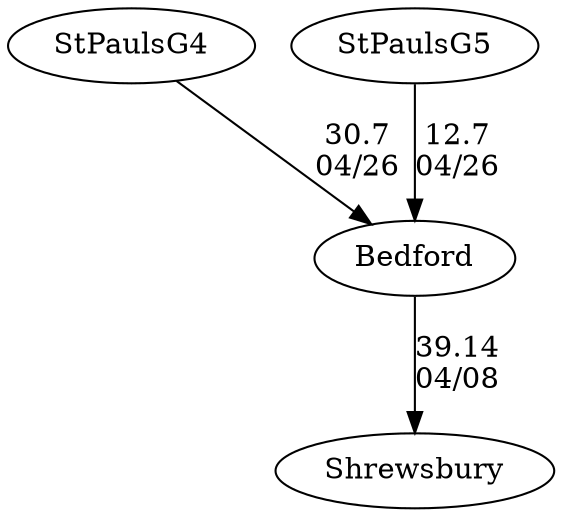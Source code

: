 digraph girls4eightsBedford {StPaulsG4 [URL="girls4eightsBedfordStPaulsG4.html"];Bedford [URL="girls4eightsBedfordBedford.html"];Shrewsbury [URL="girls4eightsBedfordShrewsbury.html"];StPaulsG5 [URL="girls4eightsBedfordStPaulsG5.html"];Bedford -> Shrewsbury[label="39.14
04/08", weight="61", tooltip="NEIRA Boys & Girls Eights,Shrewsbury Opener: Shrewsbury vs. Bedford vs. St. John's			
Distance: 1500 Conditions: Cross tail wind gusting to strong at times. Comments: G1V: Shrewsbury & Bedford were even at the 200m mark at which point Shrewsbury caught a boat-stopping crab resulting in a 30-45 sec stoppage. 
The Fourth Boat events in both Boy's and Girl's results are for Novice Crews.
None", URL="http://www.row2k.com/results/resultspage.cfm?UID=B8E319823F5E06EE7205EBA30FA0A509&cat=5", random="random"]; 
StPaulsG4 -> Bedford[label="30.7
04/26", weight="70", tooltip="NEIRA Girls Eights,Bedford vs. St. Paul's School			
Distance: 1500 meters Conditions: Light cross tailwind increasing slightly through the racing. Flat water. Order of racing G4, G3, G2, G1. Comments: In the G3 race, the crews collided after about 10-15 strokes. The race was stopped and crews were realigned where the collision occurred, significantly over the line. Times from this race should not be compared to other races.
Big thanks to Bedford for making the trip and for great racing!
None", URL="http://www.row2k.com/results/resultspage.cfm?UID=608C1BE9E0197637711B9A078107C71E&cat=1", random="random"]; 
StPaulsG5 -> Bedford[label="12.7
04/26", weight="88", tooltip="NEIRA Girls Eights,Bedford vs. St. Paul's School			
Distance: 1500 meters Conditions: Light cross tailwind increasing slightly through the racing. Flat water. Order of racing G4, G3, G2, G1. Comments: In the G3 race, the crews collided after about 10-15 strokes. The race was stopped and crews were realigned where the collision occurred, significantly over the line. Times from this race should not be compared to other races.
Big thanks to Bedford for making the trip and for great racing!
None", URL="http://www.row2k.com/results/resultspage.cfm?UID=608C1BE9E0197637711B9A078107C71E&cat=1", random="random"]}